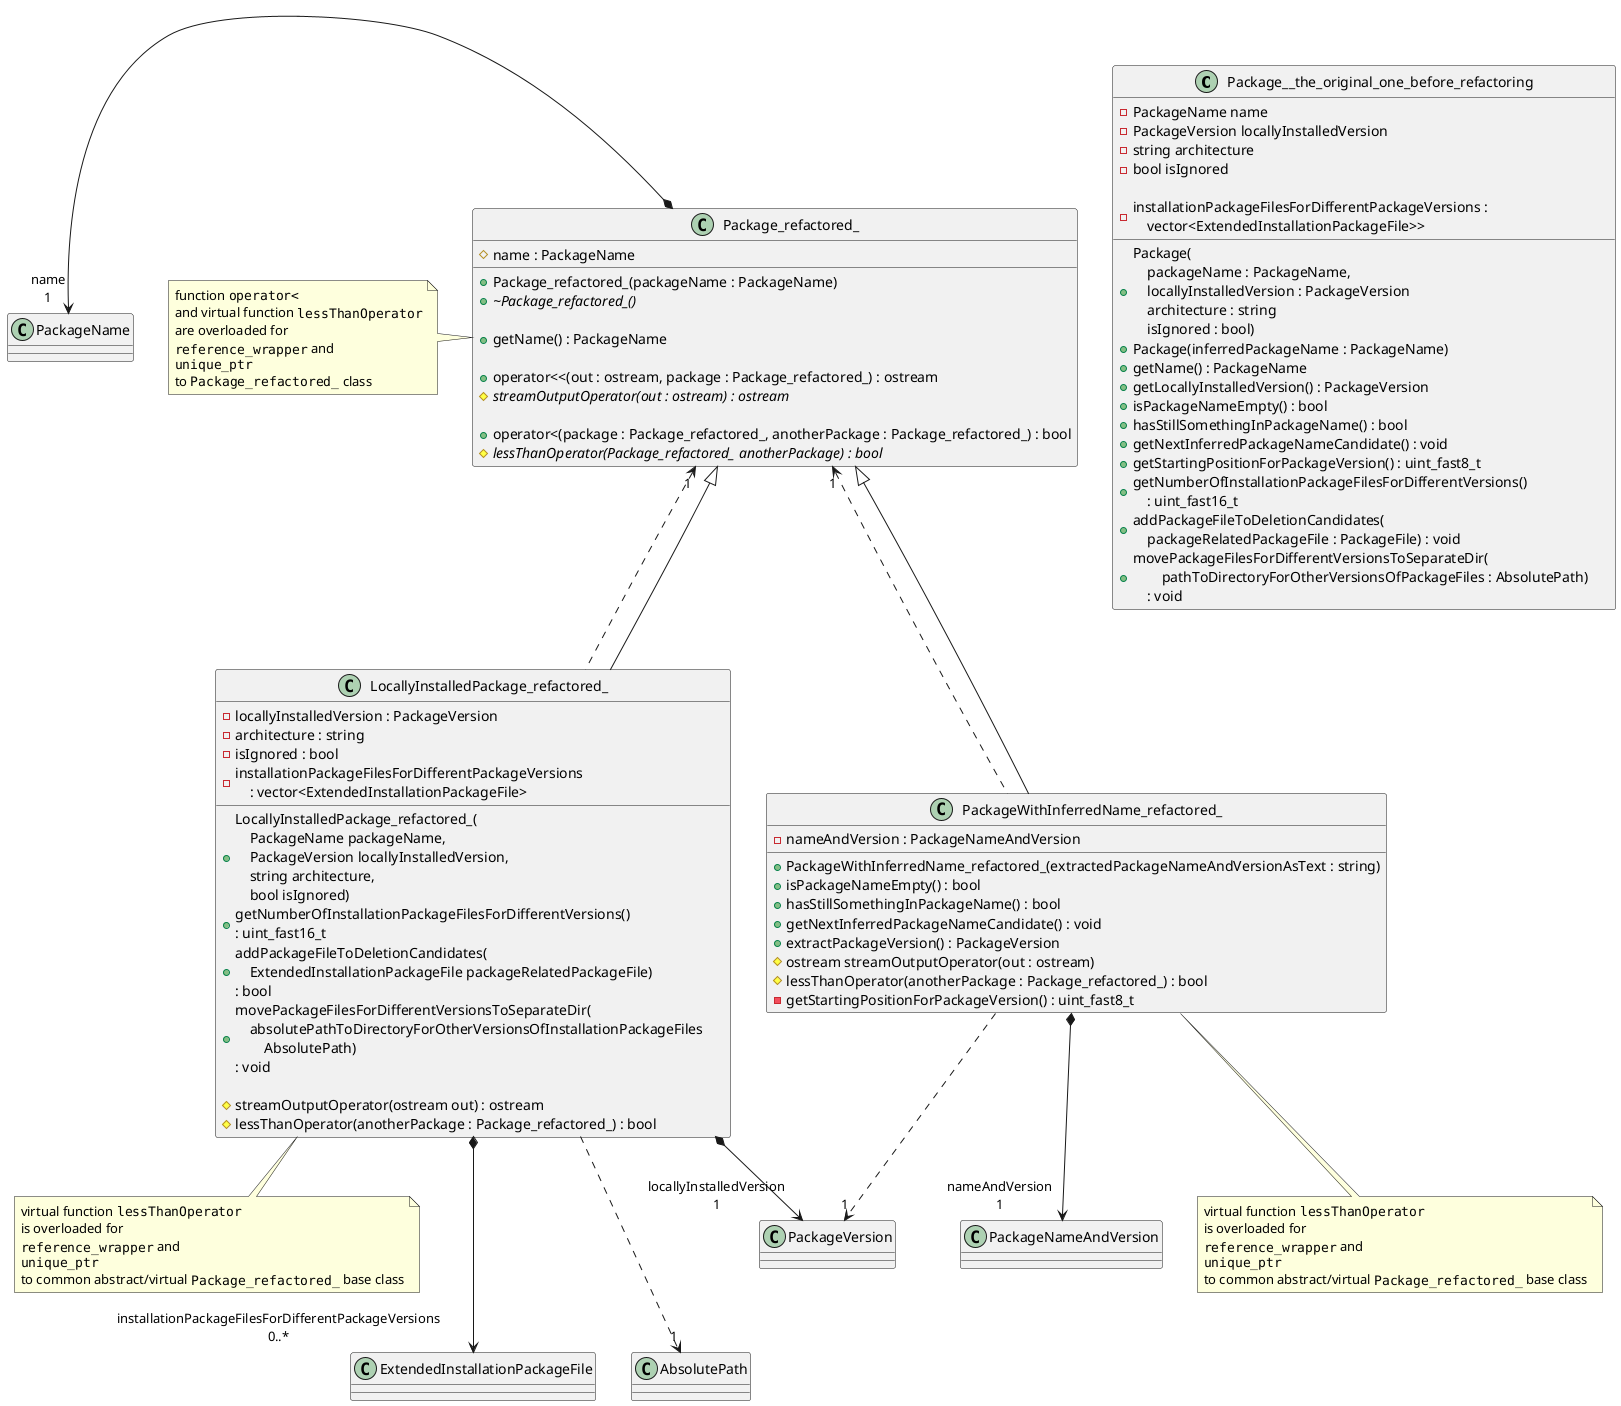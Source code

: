 @startuml

'Proposed solutions to avoid assigning reference member attributes to temporary values in single-argument constructor:
' - Inheritance/Implementation of interface - a class with only pure virtual functions with commonfunctions
'   - overkill/not necessary - I don't use them in one container, neither I want to complicate my code with abstractions for simplicity and understandability
' - Splitting one 'PackageFile'
'   - to two classes
'   - then encapsulate the 'string' type 'filname' and 'absolutePath' member variables to custom defined classes 'Filename' and 'AbsolutePath' for expressivenes
'   - Accepted solution

class Package__the_original_one_before_refactoring {
    + Package(\
      \n    packageName : PackageName,\
      \n    locallyInstalledVersion : PackageVersion\
      \n    architecture : string\
      \n    isIgnored : bool)
    + Package(inferredPackageName : PackageName)
    + getName() : PackageName
    + getLocallyInstalledVersion() : PackageVersion
    + isPackageNameEmpty() : bool
    + hasStillSomethingInPackageName() : bool
    + getNextInferredPackageNameCandidate() : void
    + getStartingPositionForPackageVersion() : uint_fast8_t
    + getNumberOfInstallationPackageFilesForDifferentVersions()\
      \n    : uint_fast16_t
    + addPackageFileToDeletionCandidates(\
      \n    packageRelatedPackageFile : PackageFile) : void
    + movePackageFilesForDifferentVersionsToSeparateDir(\
      \n        pathToDirectoryForOtherVersionsOfPackageFiles : AbsolutePath)\
      \n    : void

    - PackageName name
    - PackageVersion locallyInstalledVersion
    - string architecture
    - bool isIgnored

    - installationPackageFilesForDifferentPackageVersions :\
      \n    vector<ExtendedInstallationPackageFile>>
}

'Analysis

'TODO make >>> abstract <<< from the 'class Package_refactored_' ?
class Package_refactored_ {
    + Package_refactored_(packageName : PackageName)
    + {abstract} ~Package_refactored_()

    + getName() : PackageName

    + operator<<(out : ostream, package : Package_refactored_) : ostream
    # {abstract} streamOutputOperator(out : ostream) : ostream

    + operator<(package : Package_refactored_, anotherPackage : Package_refactored_) : bool
    # {abstract} lessThanOperator(Package_refactored_ anotherPackage) : bool

    # name : PackageName
}

note left of Package_refactored_: function ""operator<""\nand virtual function ""lessThanOperator""\nare overloaded for\n""reference_wrapper"" and\n""unique_ptr""\nto ""Package_refactored_"" class

Package_refactored_ *-l-> "name\n1" PackageName

class PackageWithInferredName_refactored_ {
    + PackageWithInferredName_refactored_(extractedPackageNameAndVersionAsText : string)
    + isPackageNameEmpty() : bool
    + hasStillSomethingInPackageName() : bool
    + getNextInferredPackageNameCandidate() : void
    + extractPackageVersion() : PackageVersion
    # ostream streamOutputOperator(out : ostream)
    # lessThanOperator(anotherPackage : Package_refactored_) : bool

    - nameAndVersion : PackageNameAndVersion
    - getStartingPositionForPackageVersion() : uint_fast8_t
}

Package_refactored_ <|-u- PackageWithInferredName_refactored_
PackageWithInferredName_refactored_ .u.> "1" Package_refactored_
PackageWithInferredName_refactored_ .d.> "1" PackageVersion
PackageWithInferredName_refactored_ *-d-> "nameAndVersion\n1" PackageNameAndVersion

note bottom of PackageWithInferredName_refactored_: virtual function ""lessThanOperator""\nis overloaded for\n""reference_wrapper"" and\n""unique_ptr""\nto common abstract/virtual ""Package_refactored_"" base class

class LocallyInstalledPackage_refactored_ {
    + LocallyInstalledPackage_refactored_(\
      \n    PackageName packageName,\
      \n    PackageVersion locallyInstalledVersion,\
      \n    string architecture,\
      \n    bool isIgnored)
    + getNumberOfInstallationPackageFilesForDifferentVersions()\
      \n: uint_fast16_t
    + addPackageFileToDeletionCandidates(\
      \n    ExtendedInstallationPackageFile packageRelatedPackageFile)\
      \n: bool
    + movePackageFilesForDifferentVersionsToSeparateDir(\
      \n    absolutePathToDirectoryForOtherVersionsOfInstallationPackageFiles\
      \n        AbsolutePath)\
      \n: void

    # streamOutputOperator(ostream out) : ostream
    # lessThanOperator(anotherPackage : Package_refactored_) : bool

    - locallyInstalledVersion : PackageVersion
    - architecture : string
    - isIgnored : bool
    - installationPackageFilesForDifferentPackageVersions\
      \n    : vector<ExtendedInstallationPackageFile>
}

note bottom of LocallyInstalledPackage_refactored_: virtual function ""lessThanOperator""\nis overloaded for\n""reference_wrapper"" and\n""unique_ptr""\nto common abstract/virtual ""Package_refactored_"" base class

Package_refactored_ <|-u- LocallyInstalledPackage_refactored_
LocallyInstalledPackage_refactored_ .u.> "1" Package_refactored_
LocallyInstalledPackage_refactored_ *-d-> "locallyInstalledVersion\n1" PackageVersion
LocallyInstalledPackage_refactored_ *---> "installationPackageFilesForDifferentPackageVersions\n0..*" ExtendedInstallationPackageFile
LocallyInstalledPackage_refactored_ ...> "1" AbsolutePath
@enduml
